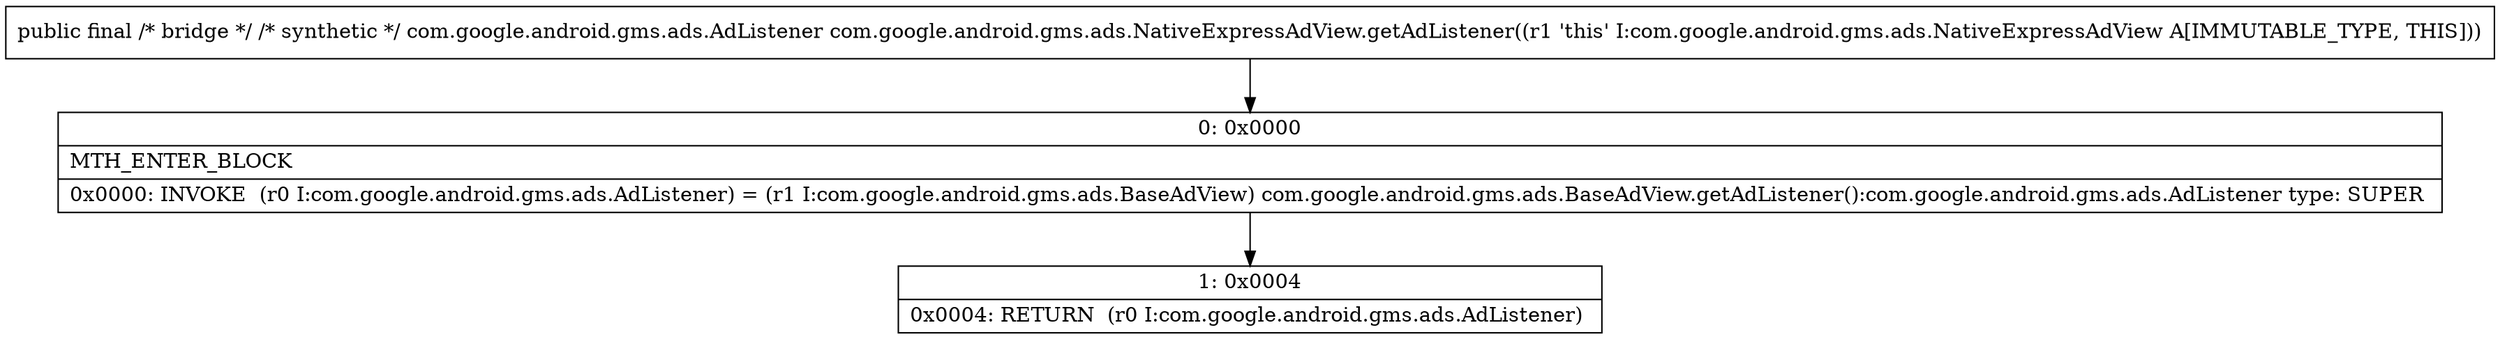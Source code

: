 digraph "CFG forcom.google.android.gms.ads.NativeExpressAdView.getAdListener()Lcom\/google\/android\/gms\/ads\/AdListener;" {
Node_0 [shape=record,label="{0\:\ 0x0000|MTH_ENTER_BLOCK\l|0x0000: INVOKE  (r0 I:com.google.android.gms.ads.AdListener) = (r1 I:com.google.android.gms.ads.BaseAdView) com.google.android.gms.ads.BaseAdView.getAdListener():com.google.android.gms.ads.AdListener type: SUPER \l}"];
Node_1 [shape=record,label="{1\:\ 0x0004|0x0004: RETURN  (r0 I:com.google.android.gms.ads.AdListener) \l}"];
MethodNode[shape=record,label="{public final \/* bridge *\/ \/* synthetic *\/ com.google.android.gms.ads.AdListener com.google.android.gms.ads.NativeExpressAdView.getAdListener((r1 'this' I:com.google.android.gms.ads.NativeExpressAdView A[IMMUTABLE_TYPE, THIS])) }"];
MethodNode -> Node_0;
Node_0 -> Node_1;
}

